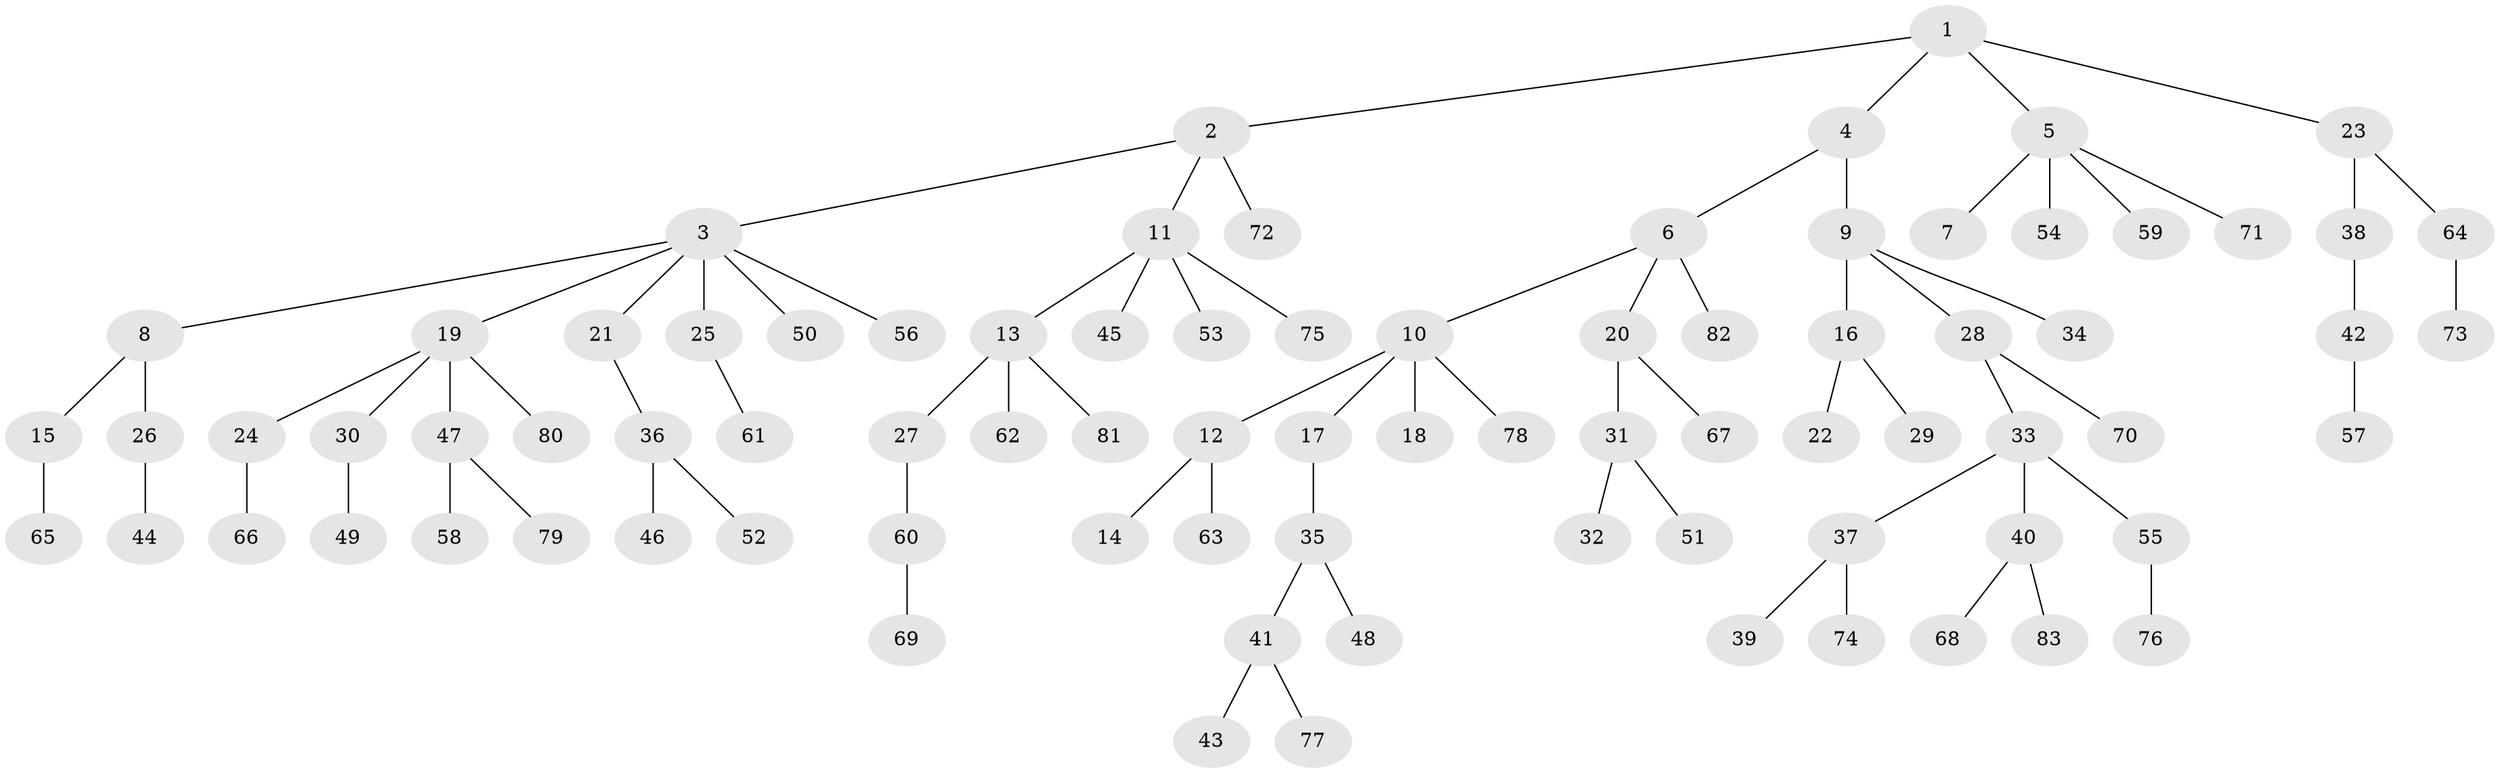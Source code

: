 // Generated by graph-tools (version 1.1) at 2025/11/02/27/25 16:11:24]
// undirected, 83 vertices, 82 edges
graph export_dot {
graph [start="1"]
  node [color=gray90,style=filled];
  1;
  2;
  3;
  4;
  5;
  6;
  7;
  8;
  9;
  10;
  11;
  12;
  13;
  14;
  15;
  16;
  17;
  18;
  19;
  20;
  21;
  22;
  23;
  24;
  25;
  26;
  27;
  28;
  29;
  30;
  31;
  32;
  33;
  34;
  35;
  36;
  37;
  38;
  39;
  40;
  41;
  42;
  43;
  44;
  45;
  46;
  47;
  48;
  49;
  50;
  51;
  52;
  53;
  54;
  55;
  56;
  57;
  58;
  59;
  60;
  61;
  62;
  63;
  64;
  65;
  66;
  67;
  68;
  69;
  70;
  71;
  72;
  73;
  74;
  75;
  76;
  77;
  78;
  79;
  80;
  81;
  82;
  83;
  1 -- 2;
  1 -- 4;
  1 -- 5;
  1 -- 23;
  2 -- 3;
  2 -- 11;
  2 -- 72;
  3 -- 8;
  3 -- 19;
  3 -- 21;
  3 -- 25;
  3 -- 50;
  3 -- 56;
  4 -- 6;
  4 -- 9;
  5 -- 7;
  5 -- 54;
  5 -- 59;
  5 -- 71;
  6 -- 10;
  6 -- 20;
  6 -- 82;
  8 -- 15;
  8 -- 26;
  9 -- 16;
  9 -- 28;
  9 -- 34;
  10 -- 12;
  10 -- 17;
  10 -- 18;
  10 -- 78;
  11 -- 13;
  11 -- 45;
  11 -- 53;
  11 -- 75;
  12 -- 14;
  12 -- 63;
  13 -- 27;
  13 -- 62;
  13 -- 81;
  15 -- 65;
  16 -- 22;
  16 -- 29;
  17 -- 35;
  19 -- 24;
  19 -- 30;
  19 -- 47;
  19 -- 80;
  20 -- 31;
  20 -- 67;
  21 -- 36;
  23 -- 38;
  23 -- 64;
  24 -- 66;
  25 -- 61;
  26 -- 44;
  27 -- 60;
  28 -- 33;
  28 -- 70;
  30 -- 49;
  31 -- 32;
  31 -- 51;
  33 -- 37;
  33 -- 40;
  33 -- 55;
  35 -- 41;
  35 -- 48;
  36 -- 46;
  36 -- 52;
  37 -- 39;
  37 -- 74;
  38 -- 42;
  40 -- 68;
  40 -- 83;
  41 -- 43;
  41 -- 77;
  42 -- 57;
  47 -- 58;
  47 -- 79;
  55 -- 76;
  60 -- 69;
  64 -- 73;
}
